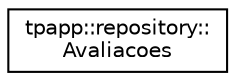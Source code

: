 digraph "Graphical Class Hierarchy"
{
 // LATEX_PDF_SIZE
  edge [fontname="Helvetica",fontsize="10",labelfontname="Helvetica",labelfontsize="10"];
  node [fontname="Helvetica",fontsize="10",shape=record];
  rankdir="LR";
  Node0 [label="tpapp::repository::\lAvaliacoes",height=0.2,width=0.4,color="black", fillcolor="white", style="filled",URL="$classtpapp_1_1repository_1_1Avaliacoes.html",tooltip=" "];
}
